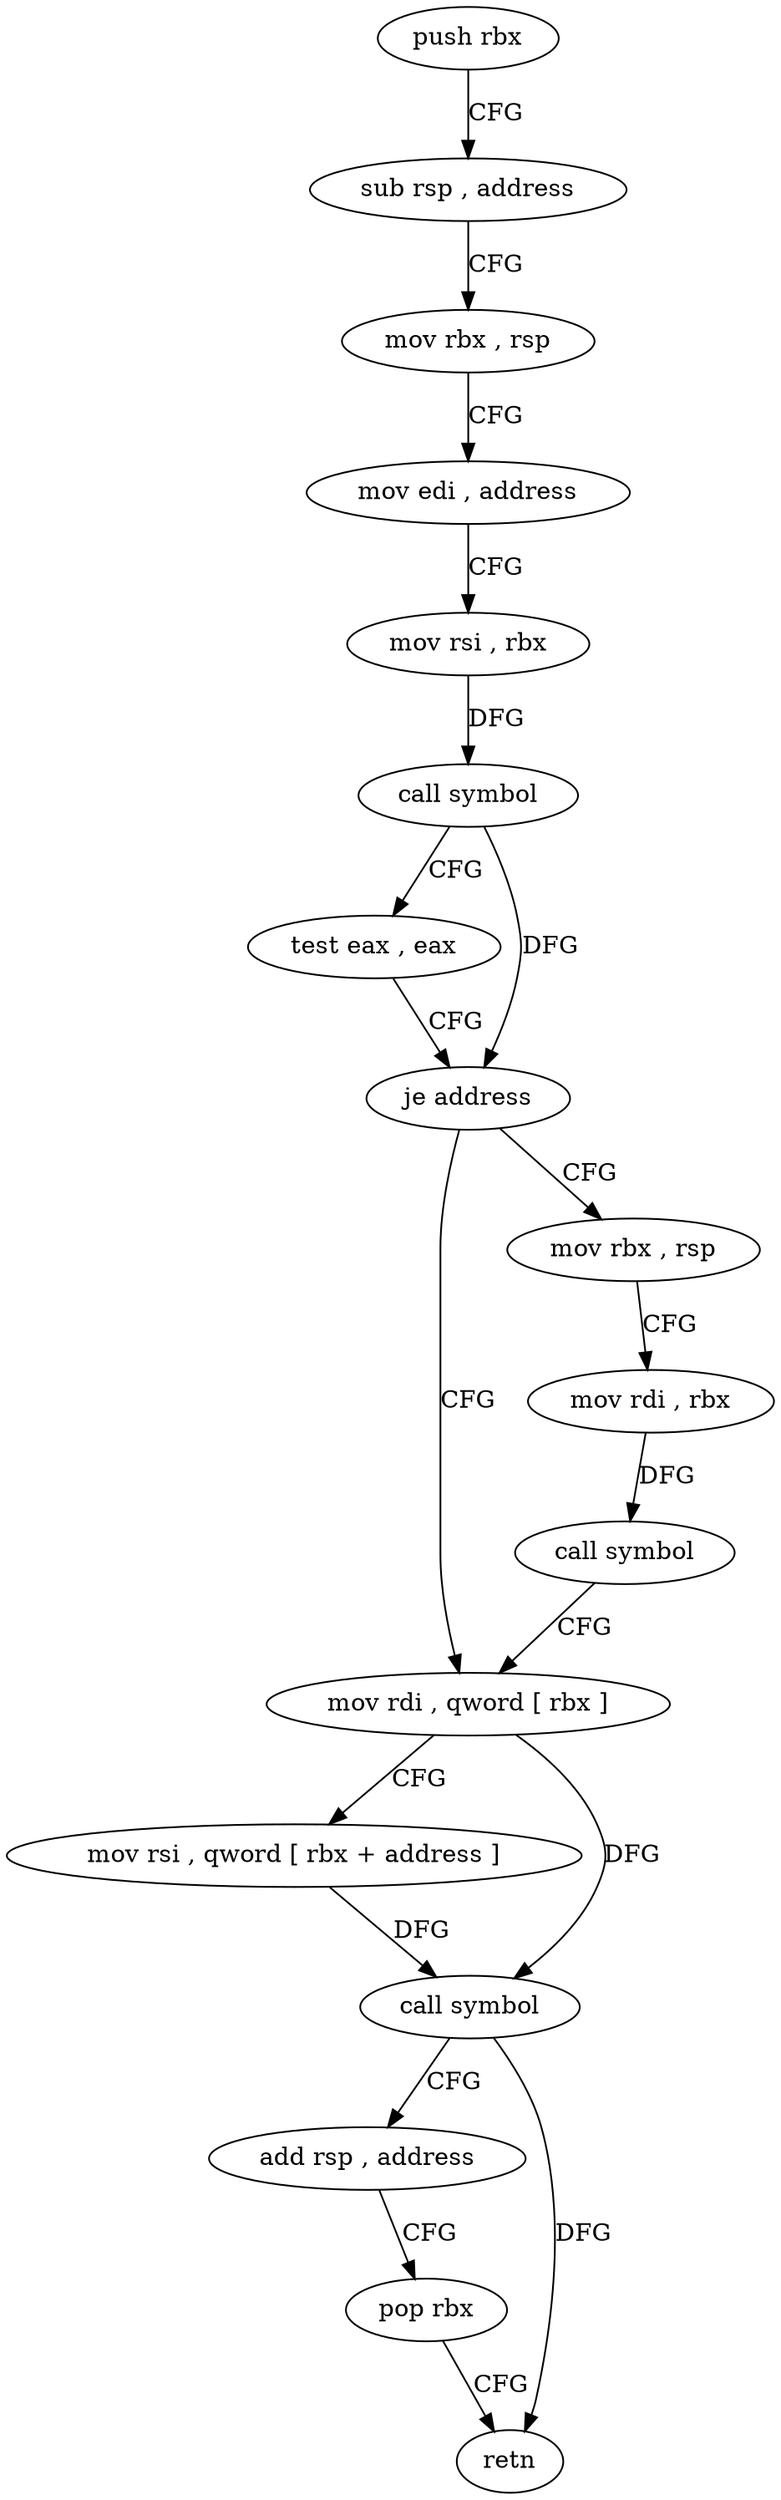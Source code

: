 digraph "func" {
"4217808" [label = "push rbx" ]
"4217809" [label = "sub rsp , address" ]
"4217813" [label = "mov rbx , rsp" ]
"4217816" [label = "mov edi , address" ]
"4217821" [label = "mov rsi , rbx" ]
"4217824" [label = "call symbol" ]
"4217829" [label = "test eax , eax" ]
"4217831" [label = "je address" ]
"4217844" [label = "mov rdi , qword [ rbx ]" ]
"4217833" [label = "mov rbx , rsp" ]
"4217847" [label = "mov rsi , qword [ rbx + address ]" ]
"4217851" [label = "call symbol" ]
"4217856" [label = "add rsp , address" ]
"4217860" [label = "pop rbx" ]
"4217861" [label = "retn" ]
"4217836" [label = "mov rdi , rbx" ]
"4217839" [label = "call symbol" ]
"4217808" -> "4217809" [ label = "CFG" ]
"4217809" -> "4217813" [ label = "CFG" ]
"4217813" -> "4217816" [ label = "CFG" ]
"4217816" -> "4217821" [ label = "CFG" ]
"4217821" -> "4217824" [ label = "DFG" ]
"4217824" -> "4217829" [ label = "CFG" ]
"4217824" -> "4217831" [ label = "DFG" ]
"4217829" -> "4217831" [ label = "CFG" ]
"4217831" -> "4217844" [ label = "CFG" ]
"4217831" -> "4217833" [ label = "CFG" ]
"4217844" -> "4217847" [ label = "CFG" ]
"4217844" -> "4217851" [ label = "DFG" ]
"4217833" -> "4217836" [ label = "CFG" ]
"4217847" -> "4217851" [ label = "DFG" ]
"4217851" -> "4217856" [ label = "CFG" ]
"4217851" -> "4217861" [ label = "DFG" ]
"4217856" -> "4217860" [ label = "CFG" ]
"4217860" -> "4217861" [ label = "CFG" ]
"4217836" -> "4217839" [ label = "DFG" ]
"4217839" -> "4217844" [ label = "CFG" ]
}
